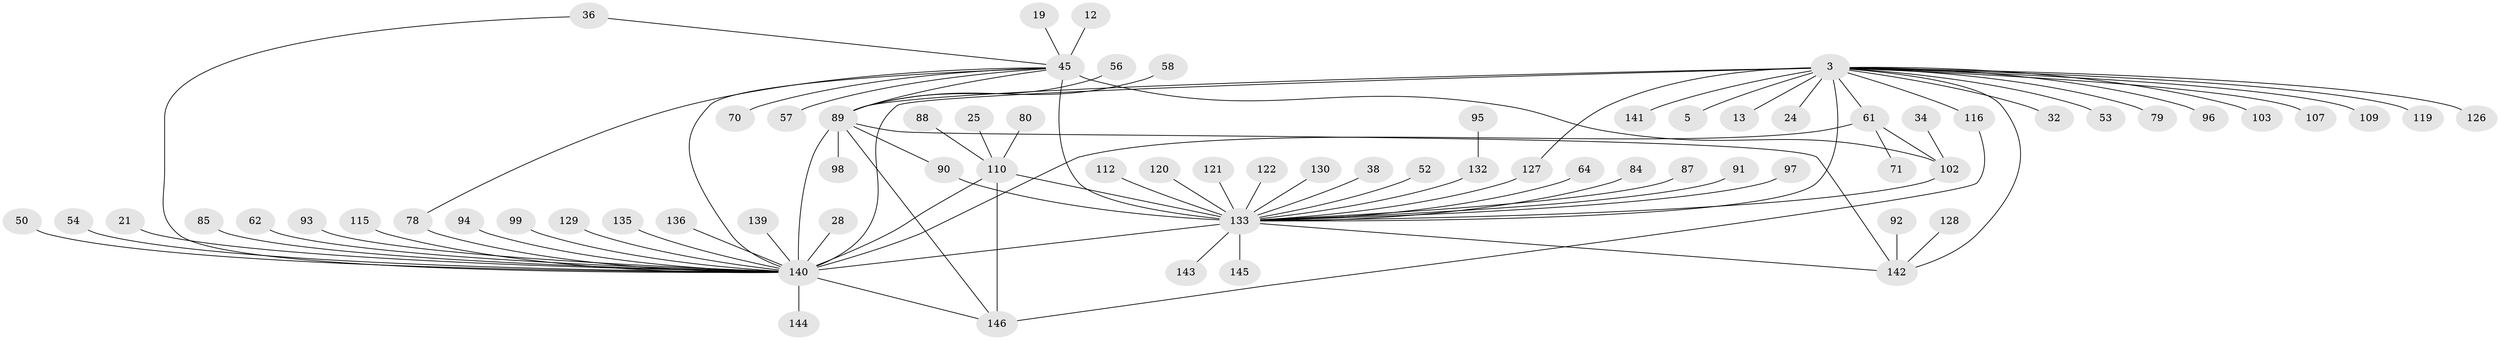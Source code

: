 // original degree distribution, {16: 0.00684931506849315, 2: 0.18493150684931506, 22: 0.0136986301369863, 15: 0.00684931506849315, 1: 0.5, 3: 0.10273972602739725, 4: 0.06164383561643835, 14: 0.00684931506849315, 5: 0.0273972602739726, 9: 0.0273972602739726, 8: 0.00684931506849315, 13: 0.00684931506849315, 7: 0.0136986301369863, 6: 0.03424657534246575}
// Generated by graph-tools (version 1.1) at 2025/47/03/09/25 04:47:32]
// undirected, 73 vertices, 89 edges
graph export_dot {
graph [start="1"]
  node [color=gray90,style=filled];
  3 [super="+1"];
  5;
  12;
  13;
  19;
  21;
  24;
  25 [super="+18"];
  28;
  32;
  34;
  36;
  38;
  45 [super="+10"];
  50;
  52;
  53;
  54;
  56;
  57;
  58;
  61 [super="+43"];
  62;
  64;
  70;
  71;
  78;
  79;
  80;
  84;
  85;
  87;
  88;
  89 [super="+20+74+51"];
  90;
  91;
  92;
  93;
  94;
  95;
  96;
  97;
  98;
  99;
  102 [super="+23"];
  103;
  107 [super="+48"];
  109;
  110 [super="+66+17"];
  112;
  115;
  116 [super="+113+105"];
  119;
  120 [super="+75"];
  121;
  122;
  126;
  127 [super="+67"];
  128;
  129;
  130;
  132 [super="+83"];
  133 [super="+86+68+104+124"];
  135;
  136;
  139 [super="+14"];
  140 [super="+106+117+134+114"];
  141;
  142 [super="+69+125+63+72"];
  143;
  144 [super="+7"];
  145 [super="+47"];
  146 [super="+131+108+137+138"];
  3 -- 13;
  3 -- 79;
  3 -- 103;
  3 -- 116 [weight=3];
  3 -- 119;
  3 -- 126;
  3 -- 140 [weight=6];
  3 -- 141;
  3 -- 32;
  3 -- 96;
  3 -- 5;
  3 -- 109;
  3 -- 53;
  3 -- 24;
  3 -- 61 [weight=2];
  3 -- 127;
  3 -- 142 [weight=2];
  3 -- 89 [weight=3];
  3 -- 107;
  3 -- 133 [weight=3];
  12 -- 45;
  19 -- 45;
  21 -- 140;
  25 -- 110;
  28 -- 140;
  34 -- 102;
  36 -- 45;
  36 -- 140;
  38 -- 133;
  45 -- 70;
  45 -- 102 [weight=3];
  45 -- 78;
  45 -- 57;
  45 -- 133 [weight=8];
  45 -- 89 [weight=2];
  45 -- 140;
  50 -- 140;
  52 -- 133;
  54 -- 140;
  56 -- 89;
  58 -- 89;
  61 -- 102 [weight=2];
  61 -- 71;
  61 -- 140;
  62 -- 140;
  64 -- 133;
  78 -- 140;
  80 -- 110;
  84 -- 133;
  85 -- 140;
  87 -- 133;
  88 -- 110;
  89 -- 98;
  89 -- 142 [weight=2];
  89 -- 146;
  89 -- 90;
  89 -- 140 [weight=5];
  90 -- 133;
  91 -- 133;
  92 -- 142;
  93 -- 140;
  94 -- 140;
  95 -- 132;
  97 -- 133;
  99 -- 140;
  102 -- 133 [weight=3];
  110 -- 133 [weight=2];
  110 -- 146 [weight=2];
  110 -- 140 [weight=2];
  112 -- 133;
  115 -- 140;
  116 -- 146;
  120 -- 133 [weight=2];
  121 -- 133;
  122 -- 133;
  127 -- 133 [weight=2];
  128 -- 142;
  129 -- 140;
  130 -- 133;
  132 -- 133 [weight=2];
  133 -- 143;
  133 -- 145 [weight=2];
  133 -- 140 [weight=5];
  133 -- 142;
  135 -- 140;
  136 -- 140;
  139 -- 140;
  140 -- 144;
  140 -- 146;
}
